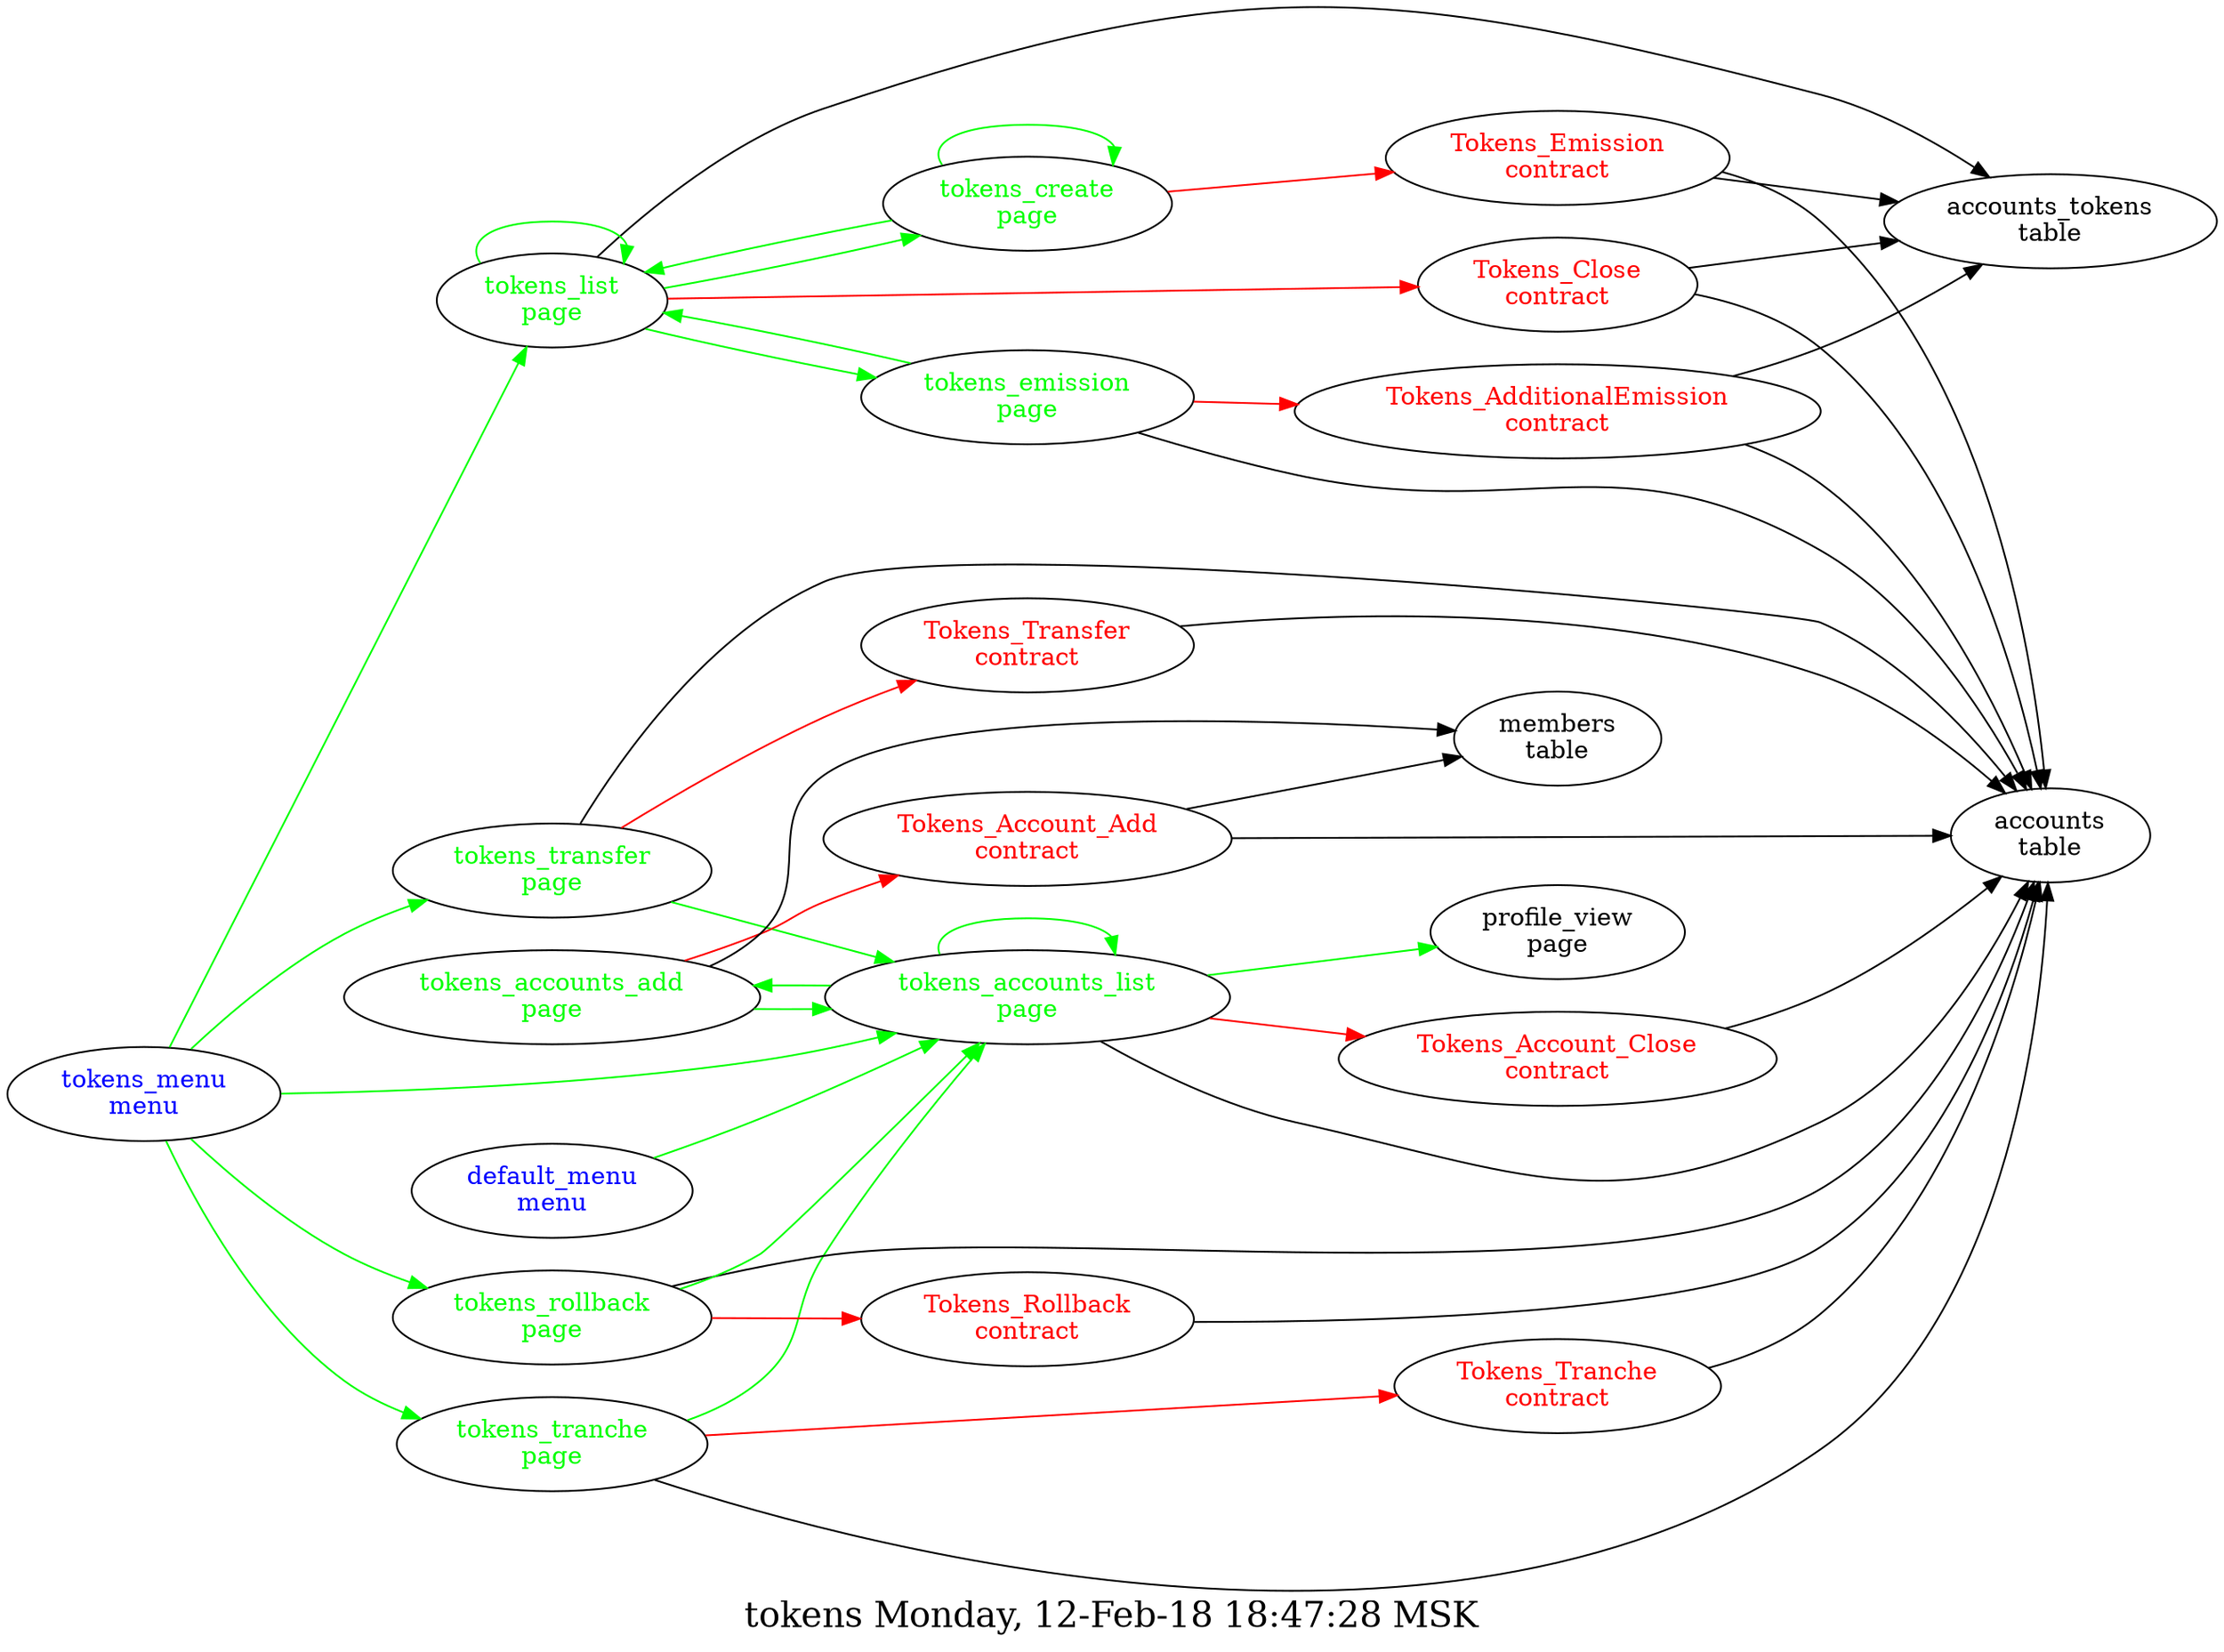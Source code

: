 digraph G {
fontsize="20.0";
label="tokens Monday, 12-Feb-18 18:47:28 MSK";
rankdir=LR;
"Tokens_Account_Add\ncontract" -> "members\ntable"
"Tokens_Account_Add\ncontract" -> "accounts\ntable"
"Tokens_Account_Add\ncontract" [fontcolor=red, group=contracts];
"Tokens_Account_Close\ncontract" -> "accounts\ntable"
"Tokens_Account_Close\ncontract" [fontcolor=red, group=contracts];
"Tokens_AdditionalEmission\ncontract" -> "accounts_tokens\ntable"
"Tokens_AdditionalEmission\ncontract" -> "accounts\ntable"
"Tokens_AdditionalEmission\ncontract" [fontcolor=red, group=contracts];
"Tokens_Close\ncontract" -> "accounts\ntable"
"Tokens_Close\ncontract" -> "accounts_tokens\ntable"
"Tokens_Close\ncontract" [fontcolor=red, group=contracts];
"Tokens_Emission\ncontract" -> "accounts_tokens\ntable"
"Tokens_Emission\ncontract" -> "accounts\ntable"
"Tokens_Emission\ncontract" [fontcolor=red, group=contracts];
"Tokens_Rollback\ncontract" -> "accounts\ntable"
"Tokens_Rollback\ncontract" [fontcolor=red, group=contracts];
"Tokens_Tranche\ncontract" -> "accounts\ntable"
"Tokens_Tranche\ncontract" [fontcolor=red, group=contracts];
"Tokens_Transfer\ncontract" -> "accounts\ntable"
"Tokens_Transfer\ncontract" [fontcolor=red, group=contracts];
"default_menu\nmenu" -> "tokens_accounts_list\npage"  [ color=green ]
"default_menu\nmenu" [fontcolor=blue, group=menus];
"tokens_menu\nmenu" -> "tokens_accounts_list\npage"  [ color=green ]
"tokens_menu\nmenu" -> "tokens_list\npage"  [ color=green ]
"tokens_menu\nmenu" -> "tokens_tranche\npage"  [ color=green ]
"tokens_menu\nmenu" -> "tokens_transfer\npage"  [ color=green ]
"tokens_menu\nmenu" -> "tokens_rollback\npage"  [ color=green ]
"tokens_menu\nmenu" [fontcolor=blue, group=menus];
"tokens_accounts_add\npage" -> "Tokens_Account_Add\ncontract"  [ color=red ]
"tokens_accounts_add\npage" -> "members\ntable"
"tokens_accounts_add\npage" -> "tokens_accounts_list\npage"  [ color=green ]
"tokens_accounts_add\npage" [fontcolor=green, group=pages];
"tokens_accounts_list\npage" -> "Tokens_Account_Close\ncontract"  [ color=red ]
"tokens_accounts_list\npage" -> "accounts\ntable"
"tokens_accounts_list\npage" -> "profile_view\npage"  [ color=green ]
"tokens_accounts_list\npage" -> "tokens_accounts_list\npage"  [ color=green ]
"tokens_accounts_list\npage" -> "tokens_accounts_add\npage"  [ color=green ]
"tokens_accounts_list\npage" [fontcolor=green, group=pages];
"tokens_create\npage" -> "Tokens_Emission\ncontract"  [ color=red ]
"tokens_create\npage" -> "tokens_create\npage"  [ color=green ]
"tokens_create\npage" -> "tokens_list\npage"  [ color=green ]
"tokens_create\npage" [fontcolor=green, group=pages];
"tokens_emission\npage" -> "Tokens_AdditionalEmission\ncontract"  [ color=red ]
"tokens_emission\npage" -> "accounts\ntable"
"tokens_emission\npage" -> "tokens_list\npage"  [ color=green ]
"tokens_emission\npage" [fontcolor=green, group=pages];
"tokens_list\npage" -> "Tokens_Close\ncontract"  [ color=red ]
"tokens_list\npage" -> "accounts_tokens\ntable"
"tokens_list\npage" -> "tokens_emission\npage"  [ color=green ]
"tokens_list\npage" -> "tokens_list\npage"  [ color=green ]
"tokens_list\npage" -> "tokens_create\npage"  [ color=green ]
"tokens_list\npage" [fontcolor=green, group=pages];
"tokens_rollback\npage" -> "Tokens_Rollback\ncontract"  [ color=red ]
"tokens_rollback\npage" -> "accounts\ntable"
"tokens_rollback\npage" -> "tokens_accounts_list\npage"  [ color=green ]
"tokens_rollback\npage" [fontcolor=green, group=pages];
"tokens_tranche\npage" -> "Tokens_Tranche\ncontract"  [ color=red ]
"tokens_tranche\npage" -> "accounts\ntable"
"tokens_tranche\npage" -> "tokens_accounts_list\npage"  [ color=green ]
"tokens_tranche\npage" [fontcolor=green, group=pages];
"tokens_transfer\npage" -> "Tokens_Transfer\ncontract"  [ color=red ]
"tokens_transfer\npage" -> "accounts\ntable"
"tokens_transfer\npage" -> "tokens_accounts_list\npage"  [ color=green ]
"tokens_transfer\npage" [fontcolor=green, group=pages];
"accounts\ntable" [group=tables];
"accounts_tokens\ntable" [group=tables];
}
